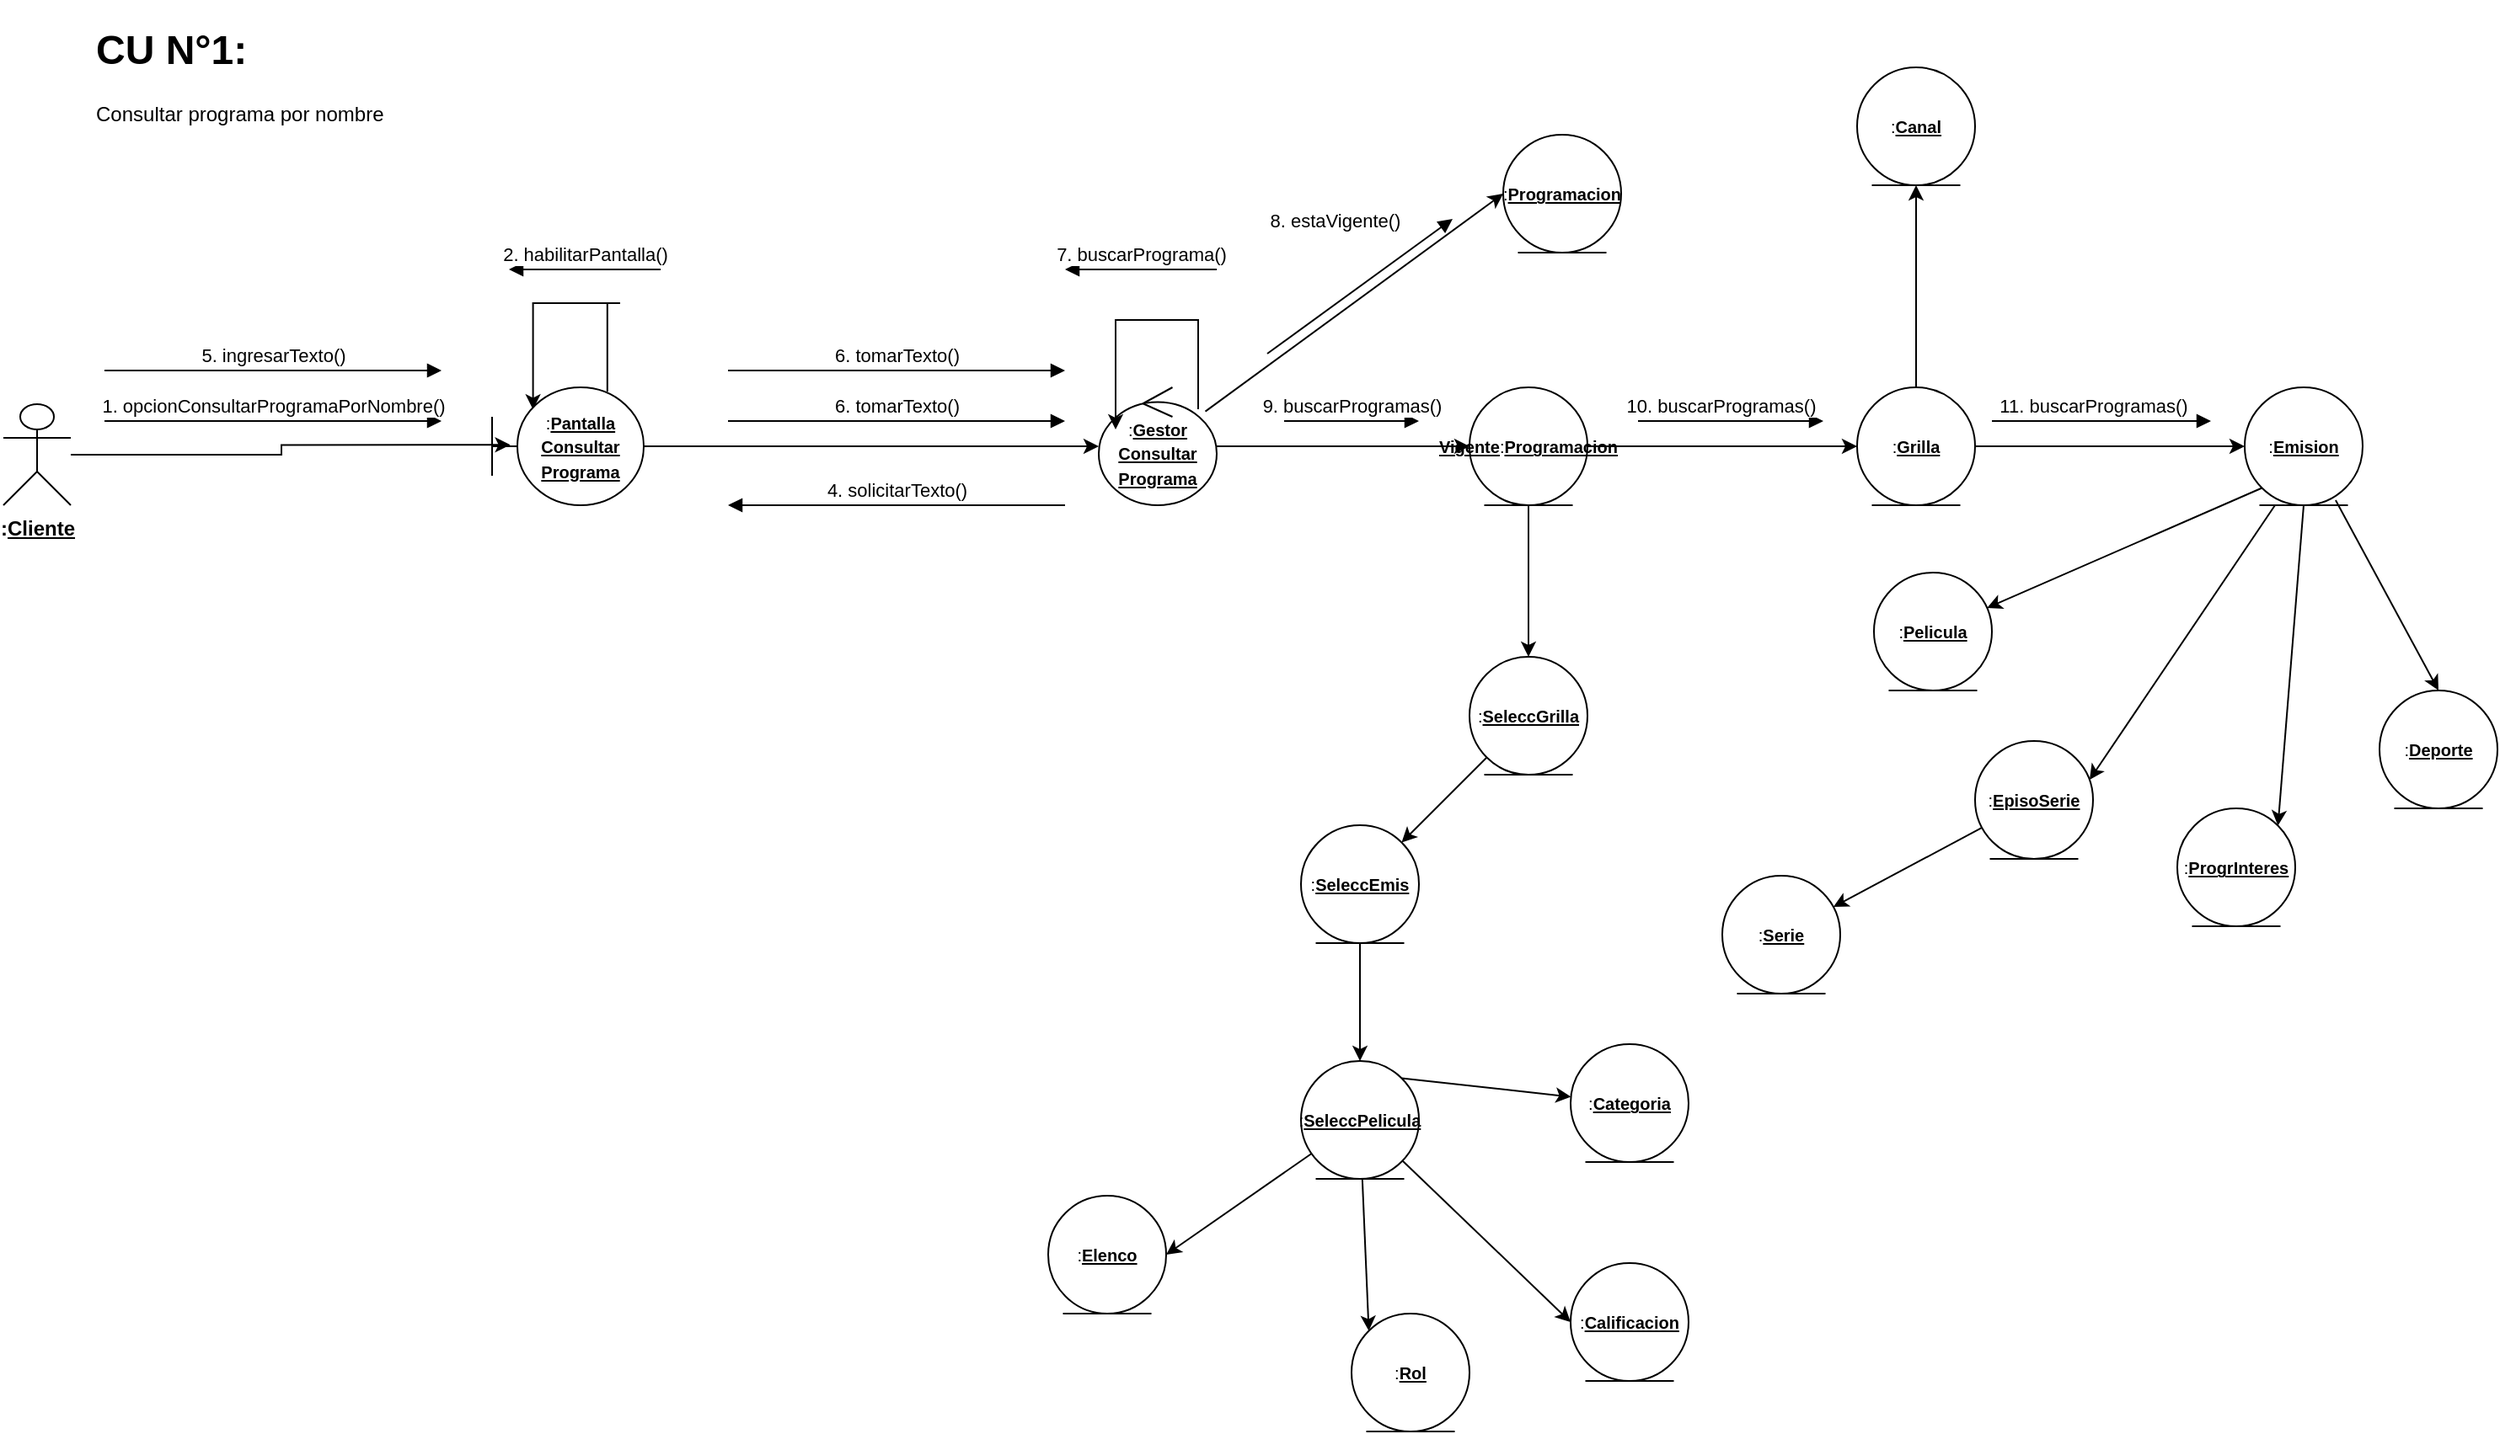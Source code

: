 <mxfile version="17.5.0" type="device" pages="2"><diagram id="tVbQm86MXpDArx8x3mV3" name="DiagCom"><mxGraphModel dx="862" dy="468" grid="1" gridSize="10" guides="1" tooltips="1" connect="1" arrows="1" fold="1" page="1" pageScale="1" pageWidth="827" pageHeight="1169" math="0" shadow="0"><root><mxCell id="0"/><mxCell id="1" parent="0"/><mxCell id="AisRIFuu1fv7a_WiVVZh-4" style="edgeStyle=orthogonalEdgeStyle;rounded=0;orthogonalLoop=1;jettySize=auto;html=1;entryX=0.12;entryY=0.488;entryDx=0;entryDy=0;entryPerimeter=0;" edge="1" parent="1" source="AisRIFuu1fv7a_WiVVZh-1" target="AisRIFuu1fv7a_WiVVZh-2"><mxGeometry relative="1" as="geometry"/></mxCell><mxCell id="AisRIFuu1fv7a_WiVVZh-1" value="&lt;b&gt;:&lt;u&gt;Cliente&lt;/u&gt;&lt;/b&gt;" style="shape=umlActor;verticalLabelPosition=bottom;verticalAlign=top;html=1;" vertex="1" parent="1"><mxGeometry x="50" y="240" width="40" height="60" as="geometry"/></mxCell><mxCell id="AisRIFuu1fv7a_WiVVZh-7" style="edgeStyle=orthogonalEdgeStyle;rounded=0;orthogonalLoop=1;jettySize=auto;html=1;" edge="1" parent="1" source="AisRIFuu1fv7a_WiVVZh-2" target="AisRIFuu1fv7a_WiVVZh-6"><mxGeometry relative="1" as="geometry"/></mxCell><mxCell id="AisRIFuu1fv7a_WiVVZh-9" style="edgeStyle=orthogonalEdgeStyle;rounded=0;orthogonalLoop=1;jettySize=auto;html=1;entryX=0.27;entryY=0.188;entryDx=0;entryDy=0;entryPerimeter=0;exitX=0.76;exitY=0.038;exitDx=0;exitDy=0;exitPerimeter=0;" edge="1" parent="1" source="AisRIFuu1fv7a_WiVVZh-2" target="AisRIFuu1fv7a_WiVVZh-2"><mxGeometry relative="1" as="geometry"><mxPoint x="440" y="160" as="targetPoint"/><Array as="points"><mxPoint x="416" y="180"/><mxPoint x="367" y="180"/></Array></mxGeometry></mxCell><mxCell id="AisRIFuu1fv7a_WiVVZh-2" value="&lt;font style=&quot;font-size: 10px&quot;&gt;:&lt;u&gt;&lt;b&gt;Pantalla Consultar Programa&lt;/b&gt;&lt;/u&gt;&lt;/font&gt;" style="shape=umlBoundary;whiteSpace=wrap;html=1;" vertex="1" parent="1"><mxGeometry x="340" y="230" width="90" height="70" as="geometry"/></mxCell><mxCell id="AisRIFuu1fv7a_WiVVZh-3" value="&lt;h1&gt;CU N°1:&lt;br&gt;&lt;/h1&gt;&lt;p&gt;Consultar programa por nombre&lt;/p&gt;" style="text;html=1;strokeColor=none;fillColor=none;spacing=5;spacingTop=-20;whiteSpace=wrap;overflow=hidden;rounded=0;" vertex="1" parent="1"><mxGeometry x="100" y="10" width="190" height="80" as="geometry"/></mxCell><mxCell id="AisRIFuu1fv7a_WiVVZh-5" value="&lt;div&gt;1. opcionConsultarProgramaPorNombre()&lt;/div&gt;" style="html=1;verticalAlign=bottom;endArrow=block;rounded=0;" edge="1" parent="1"><mxGeometry width="80" relative="1" as="geometry"><mxPoint x="110" y="250" as="sourcePoint"/><mxPoint x="310" y="250" as="targetPoint"/></mxGeometry></mxCell><mxCell id="sOXEI3E_A1EtLkcOLNvH-8" style="rounded=0;orthogonalLoop=1;jettySize=auto;html=1;entryX=0;entryY=0.5;entryDx=0;entryDy=0;" edge="1" parent="1" source="AisRIFuu1fv7a_WiVVZh-6" target="sOXEI3E_A1EtLkcOLNvH-7"><mxGeometry relative="1" as="geometry"/></mxCell><mxCell id="sOXEI3E_A1EtLkcOLNvH-12" style="edgeStyle=none;rounded=0;orthogonalLoop=1;jettySize=auto;html=1;fontSize=10;" edge="1" parent="1" source="AisRIFuu1fv7a_WiVVZh-6" target="sOXEI3E_A1EtLkcOLNvH-10"><mxGeometry relative="1" as="geometry"/></mxCell><mxCell id="AisRIFuu1fv7a_WiVVZh-6" value="&lt;font style=&quot;font-size: 10px&quot;&gt;:&lt;b&gt;&lt;u&gt;Gestor Consultar Programa&lt;/u&gt;&lt;/b&gt;&lt;/font&gt;" style="ellipse;shape=umlControl;whiteSpace=wrap;html=1;" vertex="1" parent="1"><mxGeometry x="700" y="230" width="70" height="70" as="geometry"/></mxCell><mxCell id="AisRIFuu1fv7a_WiVVZh-8" value="&lt;div&gt;8. estaVigente()&lt;/div&gt;" style="html=1;verticalAlign=bottom;endArrow=block;rounded=0;" edge="1" parent="1"><mxGeometry x="0.081" y="33" width="80" relative="1" as="geometry"><mxPoint x="800" y="210" as="sourcePoint"/><mxPoint x="910" y="130" as="targetPoint"/><mxPoint as="offset"/></mxGeometry></mxCell><mxCell id="AisRIFuu1fv7a_WiVVZh-10" value="2. habilitarPantalla()" style="html=1;verticalAlign=bottom;endArrow=block;rounded=0;" edge="1" parent="1"><mxGeometry width="80" relative="1" as="geometry"><mxPoint x="440" y="160" as="sourcePoint"/><mxPoint x="350" y="160" as="targetPoint"/></mxGeometry></mxCell><mxCell id="AisRIFuu1fv7a_WiVVZh-11" value="&lt;div&gt;4. solicitarTexto()&lt;/div&gt;" style="html=1;verticalAlign=bottom;endArrow=block;rounded=0;" edge="1" parent="1"><mxGeometry width="80" relative="1" as="geometry"><mxPoint x="680" y="300" as="sourcePoint"/><mxPoint x="480" y="300" as="targetPoint"/><mxPoint as="offset"/></mxGeometry></mxCell><mxCell id="AisRIFuu1fv7a_WiVVZh-14" value="&lt;div&gt;5. ingresarTexto()&lt;/div&gt;" style="html=1;verticalAlign=bottom;endArrow=block;rounded=0;" edge="1" parent="1"><mxGeometry width="80" relative="1" as="geometry"><mxPoint x="110" y="220" as="sourcePoint"/><mxPoint x="310" y="220" as="targetPoint"/><mxPoint as="offset"/></mxGeometry></mxCell><mxCell id="sOXEI3E_A1EtLkcOLNvH-3" value="&lt;div&gt;6. tomarTexto()&lt;/div&gt;" style="html=1;verticalAlign=bottom;endArrow=block;rounded=0;" edge="1" parent="1"><mxGeometry width="80" relative="1" as="geometry"><mxPoint x="480" y="220" as="sourcePoint"/><mxPoint x="680" y="220" as="targetPoint"/><mxPoint as="offset"/></mxGeometry></mxCell><mxCell id="sOXEI3E_A1EtLkcOLNvH-4" style="edgeStyle=orthogonalEdgeStyle;rounded=0;orthogonalLoop=1;jettySize=auto;html=1;entryX=0.27;entryY=0.188;entryDx=0;entryDy=0;entryPerimeter=0;exitX=0.76;exitY=0.038;exitDx=0;exitDy=0;exitPerimeter=0;" edge="1" parent="1"><mxGeometry relative="1" as="geometry"><mxPoint x="710" y="255.04" as="targetPoint"/><mxPoint x="759" y="243.04" as="sourcePoint"/><Array as="points"><mxPoint x="759" y="190"/><mxPoint x="710" y="190"/></Array></mxGeometry></mxCell><mxCell id="sOXEI3E_A1EtLkcOLNvH-5" value="7. buscarPrograma()" style="html=1;verticalAlign=bottom;endArrow=block;rounded=0;" edge="1" parent="1"><mxGeometry width="80" relative="1" as="geometry"><mxPoint x="770" y="160" as="sourcePoint"/><mxPoint x="680" y="160" as="targetPoint"/></mxGeometry></mxCell><mxCell id="sOXEI3E_A1EtLkcOLNvH-16" style="edgeStyle=none;rounded=0;orthogonalLoop=1;jettySize=auto;html=1;entryX=0;entryY=0.5;entryDx=0;entryDy=0;fontSize=10;exitX=1;exitY=0.5;exitDx=0;exitDy=0;" edge="1" parent="1" source="sOXEI3E_A1EtLkcOLNvH-10" target="sOXEI3E_A1EtLkcOLNvH-14"><mxGeometry relative="1" as="geometry"><mxPoint x="975" y="260" as="sourcePoint"/></mxGeometry></mxCell><mxCell id="sOXEI3E_A1EtLkcOLNvH-7" value="&lt;font style=&quot;font-size: 10px&quot;&gt;:&lt;b&gt;&lt;u&gt;Programacion&lt;/u&gt;&lt;/b&gt;&lt;/font&gt;" style="ellipse;shape=umlEntity;whiteSpace=wrap;html=1;" vertex="1" parent="1"><mxGeometry x="940" y="80" width="70" height="70" as="geometry"/></mxCell><mxCell id="sOXEI3E_A1EtLkcOLNvH-9" value="&lt;div&gt;6. tomarTexto()&lt;/div&gt;" style="html=1;verticalAlign=bottom;endArrow=block;rounded=0;" edge="1" parent="1"><mxGeometry width="80" relative="1" as="geometry"><mxPoint x="480" y="250" as="sourcePoint"/><mxPoint x="680" y="250" as="targetPoint"/><mxPoint as="offset"/></mxGeometry></mxCell><mxCell id="GSx4z-SRz5qHfGtt0uug-17" style="edgeStyle=none;rounded=0;orthogonalLoop=1;jettySize=auto;html=1;entryX=0.5;entryY=0;entryDx=0;entryDy=0;fontSize=10;" edge="1" parent="1" source="sOXEI3E_A1EtLkcOLNvH-10" target="GSx4z-SRz5qHfGtt0uug-16"><mxGeometry relative="1" as="geometry"/></mxCell><mxCell id="sOXEI3E_A1EtLkcOLNvH-10" value="&lt;u&gt;&lt;b&gt;&lt;font style=&quot;font-size: 10px&quot;&gt;Vigente&lt;/font&gt;&lt;/b&gt;&lt;/u&gt;&lt;font style=&quot;font-size: 10px&quot;&gt;:&lt;b&gt;&lt;u&gt;Programacion&lt;/u&gt;&lt;/b&gt;&lt;/font&gt;" style="ellipse;shape=umlEntity;whiteSpace=wrap;html=1;" vertex="1" parent="1"><mxGeometry x="920" y="230" width="70" height="70" as="geometry"/></mxCell><mxCell id="sOXEI3E_A1EtLkcOLNvH-13" value="&lt;div&gt;9. buscarProgramas()&lt;/div&gt;" style="html=1;verticalAlign=bottom;endArrow=block;rounded=0;" edge="1" parent="1"><mxGeometry width="80" relative="1" as="geometry"><mxPoint x="810" y="250" as="sourcePoint"/><mxPoint x="890" y="250" as="targetPoint"/><mxPoint as="offset"/></mxGeometry></mxCell><mxCell id="sOXEI3E_A1EtLkcOLNvH-18" style="edgeStyle=none;rounded=0;orthogonalLoop=1;jettySize=auto;html=1;entryX=0.5;entryY=1;entryDx=0;entryDy=0;fontSize=10;" edge="1" parent="1" source="sOXEI3E_A1EtLkcOLNvH-14" target="sOXEI3E_A1EtLkcOLNvH-17"><mxGeometry relative="1" as="geometry"/></mxCell><mxCell id="sOXEI3E_A1EtLkcOLNvH-21" style="edgeStyle=none;rounded=0;orthogonalLoop=1;jettySize=auto;html=1;entryX=0;entryY=0.5;entryDx=0;entryDy=0;fontSize=10;" edge="1" parent="1" source="sOXEI3E_A1EtLkcOLNvH-14" target="sOXEI3E_A1EtLkcOLNvH-20"><mxGeometry relative="1" as="geometry"/></mxCell><mxCell id="sOXEI3E_A1EtLkcOLNvH-14" value="&lt;font style=&quot;font-size: 10px&quot;&gt;:&lt;u&gt;&lt;b&gt;Grilla&lt;/b&gt;&lt;/u&gt;&lt;/font&gt;" style="ellipse;shape=umlEntity;whiteSpace=wrap;html=1;" vertex="1" parent="1"><mxGeometry x="1150" y="230" width="70" height="70" as="geometry"/></mxCell><mxCell id="sOXEI3E_A1EtLkcOLNvH-15" value="&lt;div&gt;10. buscarProgramas()&lt;/div&gt;" style="html=1;verticalAlign=bottom;endArrow=block;rounded=0;" edge="1" parent="1"><mxGeometry x="-0.111" width="80" relative="1" as="geometry"><mxPoint x="1020" y="250" as="sourcePoint"/><mxPoint x="1130" y="250" as="targetPoint"/><mxPoint as="offset"/></mxGeometry></mxCell><mxCell id="sOXEI3E_A1EtLkcOLNvH-17" value="&lt;font style=&quot;font-size: 10px&quot;&gt;:&lt;u&gt;&lt;b&gt;Canal&lt;/b&gt;&lt;/u&gt;&lt;/font&gt;" style="ellipse;shape=umlEntity;whiteSpace=wrap;html=1;" vertex="1" parent="1"><mxGeometry x="1150" y="40" width="70" height="70" as="geometry"/></mxCell><mxCell id="sOXEI3E_A1EtLkcOLNvH-19" value="&lt;div&gt;11. buscarProgramas()&lt;/div&gt;" style="html=1;verticalAlign=bottom;endArrow=block;rounded=0;" edge="1" parent="1"><mxGeometry x="-0.077" width="80" relative="1" as="geometry"><mxPoint x="1230" y="250" as="sourcePoint"/><mxPoint x="1360" y="250" as="targetPoint"/><mxPoint as="offset"/></mxGeometry></mxCell><mxCell id="sOXEI3E_A1EtLkcOLNvH-20" value="&lt;font style=&quot;font-size: 10px&quot;&gt;:&lt;u&gt;&lt;b&gt;Emision&lt;/b&gt;&lt;/u&gt;&lt;/font&gt;" style="ellipse;shape=umlEntity;whiteSpace=wrap;html=1;" vertex="1" parent="1"><mxGeometry x="1380" y="230" width="70" height="70" as="geometry"/></mxCell><mxCell id="GSx4z-SRz5qHfGtt0uug-9" style="edgeStyle=none;rounded=0;orthogonalLoop=1;jettySize=auto;html=1;entryX=0.5;entryY=0;entryDx=0;entryDy=0;fontSize=10;exitX=0.771;exitY=0.957;exitDx=0;exitDy=0;exitPerimeter=0;" edge="1" parent="1" source="sOXEI3E_A1EtLkcOLNvH-20" target="GSx4z-SRz5qHfGtt0uug-3"><mxGeometry relative="1" as="geometry"><mxPoint x="1415" y="450" as="sourcePoint"/></mxGeometry></mxCell><mxCell id="GSx4z-SRz5qHfGtt0uug-10" style="edgeStyle=none;rounded=0;orthogonalLoop=1;jettySize=auto;html=1;entryX=1;entryY=0;entryDx=0;entryDy=0;fontSize=10;exitX=0.5;exitY=1;exitDx=0;exitDy=0;" edge="1" parent="1" source="sOXEI3E_A1EtLkcOLNvH-20" target="GSx4z-SRz5qHfGtt0uug-4"><mxGeometry relative="1" as="geometry"><mxPoint x="1388.491" y="437.853" as="sourcePoint"/></mxGeometry></mxCell><mxCell id="GSx4z-SRz5qHfGtt0uug-11" style="edgeStyle=none;rounded=0;orthogonalLoop=1;jettySize=auto;html=1;entryX=0.971;entryY=0.329;entryDx=0;entryDy=0;entryPerimeter=0;fontSize=10;exitX=0.257;exitY=1;exitDx=0;exitDy=0;exitPerimeter=0;" edge="1" parent="1" source="sOXEI3E_A1EtLkcOLNvH-20" target="GSx4z-SRz5qHfGtt0uug-5"><mxGeometry relative="1" as="geometry"><mxPoint x="1380.927" y="423.001" as="sourcePoint"/></mxGeometry></mxCell><mxCell id="GSx4z-SRz5qHfGtt0uug-14" style="edgeStyle=none;rounded=0;orthogonalLoop=1;jettySize=auto;html=1;fontSize=10;exitX=0;exitY=1;exitDx=0;exitDy=0;" edge="1" parent="1" source="sOXEI3E_A1EtLkcOLNvH-20" target="GSx4z-SRz5qHfGtt0uug-13"><mxGeometry relative="1" as="geometry"><mxPoint x="1380.544" y="408.854" as="sourcePoint"/></mxGeometry></mxCell><mxCell id="GSx4z-SRz5qHfGtt0uug-3" value="&lt;font style=&quot;font-size: 10px&quot;&gt;:&lt;u&gt;&lt;b&gt;&lt;font style=&quot;font-size: 10px&quot;&gt;Deporte&lt;/font&gt;&lt;/b&gt;&lt;/u&gt;&lt;/font&gt;" style="ellipse;shape=umlEntity;whiteSpace=wrap;html=1;" vertex="1" parent="1"><mxGeometry x="1460" y="410" width="70" height="70" as="geometry"/></mxCell><mxCell id="GSx4z-SRz5qHfGtt0uug-4" value="&lt;font style=&quot;font-size: 10px&quot;&gt;:&lt;u&gt;&lt;b&gt;ProgrInteres&lt;/b&gt;&lt;/u&gt;&lt;/font&gt;" style="ellipse;shape=umlEntity;whiteSpace=wrap;html=1;" vertex="1" parent="1"><mxGeometry x="1340" y="480" width="70" height="70" as="geometry"/></mxCell><mxCell id="GSx4z-SRz5qHfGtt0uug-12" style="edgeStyle=none;rounded=0;orthogonalLoop=1;jettySize=auto;html=1;fontSize=10;" edge="1" parent="1" source="GSx4z-SRz5qHfGtt0uug-5" target="GSx4z-SRz5qHfGtt0uug-7"><mxGeometry relative="1" as="geometry"/></mxCell><mxCell id="GSx4z-SRz5qHfGtt0uug-5" value="&lt;font style=&quot;font-size: 10px&quot;&gt;:&lt;u&gt;&lt;b&gt;EpisoSerie&lt;/b&gt;&lt;/u&gt;&lt;/font&gt;" style="ellipse;shape=umlEntity;whiteSpace=wrap;html=1;" vertex="1" parent="1"><mxGeometry x="1220" y="440" width="70" height="70" as="geometry"/></mxCell><mxCell id="GSx4z-SRz5qHfGtt0uug-7" value="&lt;font style=&quot;font-size: 10px&quot;&gt;:&lt;u&gt;&lt;b&gt;Serie&lt;/b&gt;&lt;/u&gt;&lt;/font&gt;" style="ellipse;shape=umlEntity;whiteSpace=wrap;html=1;" vertex="1" parent="1"><mxGeometry x="1070" y="520" width="70" height="70" as="geometry"/></mxCell><mxCell id="GSx4z-SRz5qHfGtt0uug-13" value="&lt;font style=&quot;font-size: 10px&quot;&gt;:&lt;u&gt;&lt;b&gt;Pelicula&lt;/b&gt;&lt;/u&gt;&lt;/font&gt;" style="ellipse;shape=umlEntity;whiteSpace=wrap;html=1;" vertex="1" parent="1"><mxGeometry x="1160" y="340" width="70" height="70" as="geometry"/></mxCell><mxCell id="GSx4z-SRz5qHfGtt0uug-19" style="edgeStyle=none;rounded=0;orthogonalLoop=1;jettySize=auto;html=1;fontSize=10;" edge="1" parent="1" source="GSx4z-SRz5qHfGtt0uug-16" target="GSx4z-SRz5qHfGtt0uug-18"><mxGeometry relative="1" as="geometry"/></mxCell><mxCell id="GSx4z-SRz5qHfGtt0uug-16" value="&lt;font style=&quot;font-size: 10px&quot;&gt;:&lt;u&gt;&lt;b&gt;SeleccGrilla&lt;/b&gt;&lt;/u&gt;&lt;/font&gt;" style="ellipse;shape=umlEntity;whiteSpace=wrap;html=1;" vertex="1" parent="1"><mxGeometry x="920" y="390" width="70" height="70" as="geometry"/></mxCell><mxCell id="GSx4z-SRz5qHfGtt0uug-25" style="edgeStyle=none;rounded=0;orthogonalLoop=1;jettySize=auto;html=1;fontSize=10;" edge="1" parent="1" source="GSx4z-SRz5qHfGtt0uug-18" target="GSx4z-SRz5qHfGtt0uug-20"><mxGeometry relative="1" as="geometry"/></mxCell><mxCell id="GSx4z-SRz5qHfGtt0uug-28" style="edgeStyle=none;rounded=0;orthogonalLoop=1;jettySize=auto;html=1;fontSize=10;exitX=1;exitY=0;exitDx=0;exitDy=0;" edge="1" parent="1" source="GSx4z-SRz5qHfGtt0uug-20" target="GSx4z-SRz5qHfGtt0uug-21"><mxGeometry relative="1" as="geometry"/></mxCell><mxCell id="GSx4z-SRz5qHfGtt0uug-18" value="&lt;div&gt;&lt;font style=&quot;font-size: 10px&quot;&gt;:&lt;u&gt;&lt;b&gt;SeleccEmis&lt;/b&gt;&lt;/u&gt;&lt;/font&gt;&lt;/div&gt;" style="ellipse;shape=umlEntity;whiteSpace=wrap;html=1;" vertex="1" parent="1"><mxGeometry x="820" y="490" width="70" height="70" as="geometry"/></mxCell><mxCell id="GSx4z-SRz5qHfGtt0uug-26" style="edgeStyle=none;rounded=0;orthogonalLoop=1;jettySize=auto;html=1;entryX=1;entryY=0.5;entryDx=0;entryDy=0;fontSize=10;" edge="1" parent="1" source="GSx4z-SRz5qHfGtt0uug-20" target="GSx4z-SRz5qHfGtt0uug-24"><mxGeometry relative="1" as="geometry"/></mxCell><mxCell id="GSx4z-SRz5qHfGtt0uug-27" style="edgeStyle=none;rounded=0;orthogonalLoop=1;jettySize=auto;html=1;entryX=0;entryY=0;entryDx=0;entryDy=0;fontSize=10;" edge="1" parent="1" source="GSx4z-SRz5qHfGtt0uug-20" target="GSx4z-SRz5qHfGtt0uug-23"><mxGeometry relative="1" as="geometry"/></mxCell><mxCell id="GSx4z-SRz5qHfGtt0uug-29" style="edgeStyle=none;rounded=0;orthogonalLoop=1;jettySize=auto;html=1;entryX=0;entryY=0.5;entryDx=0;entryDy=0;fontSize=10;" edge="1" parent="1" source="GSx4z-SRz5qHfGtt0uug-20" target="GSx4z-SRz5qHfGtt0uug-22"><mxGeometry relative="1" as="geometry"/></mxCell><mxCell id="GSx4z-SRz5qHfGtt0uug-20" value="&lt;font style=&quot;font-size: 10px&quot;&gt;:&lt;u&gt;&lt;b&gt;SeleccPelicula&lt;/b&gt;&lt;/u&gt;&lt;/font&gt;" style="ellipse;shape=umlEntity;whiteSpace=wrap;html=1;" vertex="1" parent="1"><mxGeometry x="820" y="630" width="70" height="70" as="geometry"/></mxCell><mxCell id="GSx4z-SRz5qHfGtt0uug-21" value="&lt;font style=&quot;font-size: 10px&quot;&gt;:&lt;u&gt;&lt;b&gt;Categoria&lt;/b&gt;&lt;/u&gt;&lt;/font&gt;" style="ellipse;shape=umlEntity;whiteSpace=wrap;html=1;" vertex="1" parent="1"><mxGeometry x="980" y="620" width="70" height="70" as="geometry"/></mxCell><mxCell id="GSx4z-SRz5qHfGtt0uug-22" value="&lt;font style=&quot;font-size: 10px&quot;&gt;:&lt;u&gt;&lt;b&gt;Calificacion&lt;/b&gt;&lt;/u&gt;&lt;/font&gt;" style="ellipse;shape=umlEntity;whiteSpace=wrap;html=1;" vertex="1" parent="1"><mxGeometry x="980" y="750" width="70" height="70" as="geometry"/></mxCell><mxCell id="GSx4z-SRz5qHfGtt0uug-23" value="&lt;font style=&quot;font-size: 10px&quot;&gt;:&lt;u&gt;&lt;b&gt;Rol&lt;/b&gt;&lt;/u&gt;&lt;/font&gt;" style="ellipse;shape=umlEntity;whiteSpace=wrap;html=1;" vertex="1" parent="1"><mxGeometry x="850" y="780" width="70" height="70" as="geometry"/></mxCell><mxCell id="GSx4z-SRz5qHfGtt0uug-24" value="&lt;font style=&quot;font-size: 10px&quot;&gt;:&lt;u&gt;&lt;b&gt;Elenco&lt;/b&gt;&lt;/u&gt;&lt;/font&gt;" style="ellipse;shape=umlEntity;whiteSpace=wrap;html=1;" vertex="1" parent="1"><mxGeometry x="670" y="710" width="70" height="70" as="geometry"/></mxCell></root></mxGraphModel></diagram><diagram id="o51IDwSG4NsMt3olw-tM" name="DiagClas"><mxGraphModel dx="862" dy="468" grid="1" gridSize="10" guides="1" tooltips="1" connect="1" arrows="1" fold="1" page="1" pageScale="1" pageWidth="827" pageHeight="1169" math="0" shadow="0"><root><mxCell id="0"/><mxCell id="1" parent="0"/><mxCell id="WpKVzuqlTEtbMuC5cEqb-9" value="&lt;p style=&quot;margin: 0px ; margin-top: 4px ; text-align: center&quot;&gt;&lt;i&gt;&amp;lt;&amp;lt;Entity&amp;gt;&amp;gt;&lt;/i&gt;&lt;br&gt;&lt;b&gt;Programa&lt;/b&gt;&lt;/p&gt;&lt;hr size=&quot;1&quot;&gt;&lt;p style=&quot;margin: 0px ; margin-left: 4px&quot;&gt;- descripcion&lt;/p&gt;&lt;p style=&quot;margin: 0px ; margin-left: 4px&quot;&gt;- duracion&lt;/p&gt;&lt;p style=&quot;margin: 0px ; margin-left: 4px&quot;&gt;- nombre&lt;br&gt;&lt;/p&gt;&lt;hr size=&quot;1&quot;&gt;&lt;p style=&quot;margin: 0px ; margin-left: 4px&quot;&gt;+ method1(Type): Type&lt;br&gt;+ method2(Type, Type): Type&lt;/p&gt;" style="verticalAlign=top;align=left;overflow=fill;fontSize=12;fontFamily=Helvetica;html=1;" vertex="1" parent="1"><mxGeometry x="440" y="130" width="190" height="140" as="geometry"/></mxCell></root></mxGraphModel></diagram></mxfile>